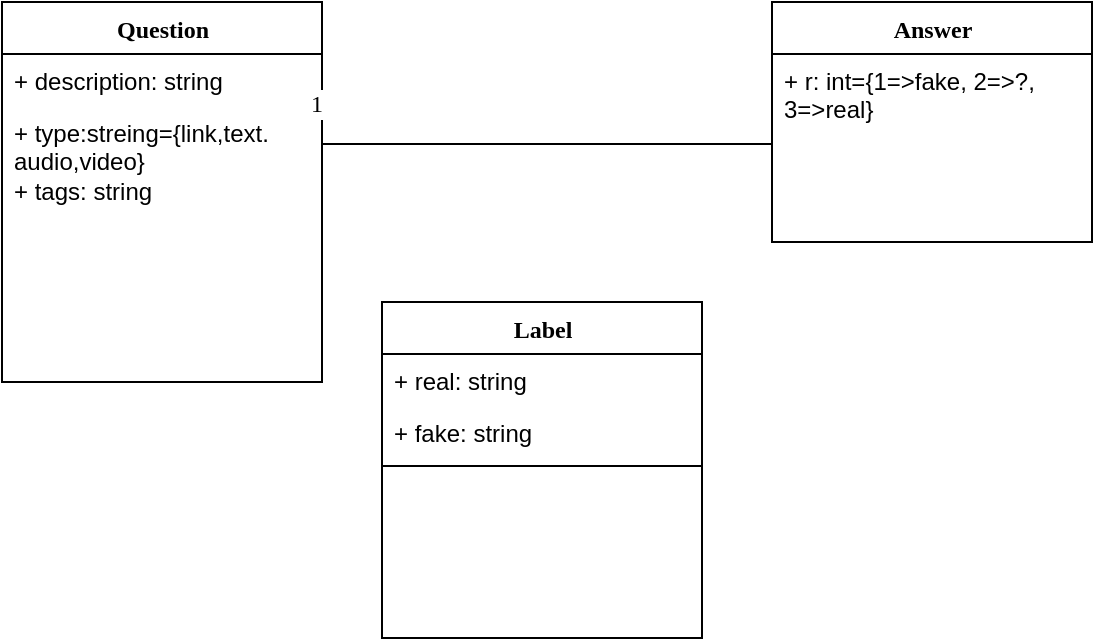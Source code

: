 <mxfile type="device" version="12.9.11"><diagram id="6133507b-19e7-1e82-6fc7-422aa6c4b21f" name="Page-1"><mxGraphModel grid="1" shadow="0" math="0" background="#ffffff" pageHeight="850" pageWidth="1100" pageScale="1" page="1" fold="1" arrows="1" connect="1" tooltips="1" guides="1" gridSize="10" dy="466" dx="782"><root><mxCell id="0"/><mxCell id="1" parent="0"/><mxCell id="235556782a83e6d0-1" value="Label" parent="1" vertex="1" style="swimlane;html=1;fontStyle=1;align=center;verticalAlign=top;childLayout=stackLayout;horizontal=1;startSize=26;horizontalStack=0;resizeParent=1;resizeLast=0;collapsible=1;marginBottom=0;swimlaneFillColor=#ffffff;rounded=0;shadow=0;comic=0;labelBackgroundColor=none;strokeWidth=1;fillColor=none;fontFamily=Verdana;fontSize=12"><mxGeometry as="geometry" height="168" width="160" y="270" x="470"/></mxCell><mxCell id="235556782a83e6d0-2" value="+ real: string" parent="235556782a83e6d0-1" vertex="1" style="text;html=1;strokeColor=none;fillColor=none;align=left;verticalAlign=top;spacingLeft=4;spacingRight=4;whiteSpace=wrap;overflow=hidden;rotatable=0;points=[[0,0.5],[1,0.5]];portConstraint=eastwest;"><mxGeometry as="geometry" height="26" width="160" y="26"/></mxCell><mxCell id="235556782a83e6d0-3" value="+ fake: string" parent="235556782a83e6d0-1" vertex="1" style="text;html=1;strokeColor=none;fillColor=none;align=left;verticalAlign=top;spacingLeft=4;spacingRight=4;whiteSpace=wrap;overflow=hidden;rotatable=0;points=[[0,0.5],[1,0.5]];portConstraint=eastwest;"><mxGeometry as="geometry" height="26" width="160" y="52"/></mxCell><mxCell id="235556782a83e6d0-6" value="" parent="235556782a83e6d0-1" vertex="1" style="line;html=1;strokeWidth=1;fillColor=none;align=left;verticalAlign=middle;spacingTop=-1;spacingLeft=3;spacingRight=3;rotatable=0;labelPosition=right;points=[];portConstraint=eastwest;"><mxGeometry as="geometry" height="8" width="160" y="78"/></mxCell><mxCell id="78961159f06e98e8-17" value="Question" parent="1" vertex="1" style="swimlane;html=1;fontStyle=1;align=center;verticalAlign=top;childLayout=stackLayout;horizontal=1;startSize=26;horizontalStack=0;resizeParent=1;resizeLast=0;collapsible=1;marginBottom=0;swimlaneFillColor=#ffffff;rounded=0;shadow=0;comic=0;labelBackgroundColor=none;strokeWidth=1;fillColor=none;fontFamily=Verdana;fontSize=12"><mxGeometry as="geometry" height="190" width="160" y="120" x="280"/></mxCell><mxCell id="78961159f06e98e8-23" value="+ description: string" parent="78961159f06e98e8-17" vertex="1" style="text;html=1;strokeColor=none;fillColor=none;align=left;verticalAlign=top;spacingLeft=4;spacingRight=4;whiteSpace=wrap;overflow=hidden;rotatable=0;points=[[0,0.5],[1,0.5]];portConstraint=eastwest;"><mxGeometry as="geometry" height="26" width="160" y="26"/></mxCell><mxCell id="78961159f06e98e8-24" value="+ type:streing={link,text. audio,video}&amp;nbsp;&lt;br&gt;+ tags: string" parent="78961159f06e98e8-17" vertex="1" style="text;html=1;strokeColor=none;fillColor=none;align=left;verticalAlign=top;spacingLeft=4;spacingRight=4;whiteSpace=wrap;overflow=hidden;rotatable=0;points=[[0,0.5],[1,0.5]];portConstraint=eastwest;"><mxGeometry as="geometry" height="58" width="160" y="52"/></mxCell><mxCell id="b94bc138ca980ef-8" parent="1" style="edgeStyle=orthogonalEdgeStyle;rounded=0;html=1;labelBackgroundColor=none;startArrow=none;startFill=0;startSize=8;endArrow=none;endFill=0;endSize=16;fontFamily=Verdana;fontSize=12;" edge="1" target="78961159f06e98e8-17" source="78961159f06e98e8-43"><mxGeometry as="geometry" relative="1"><Array as="points"><mxPoint y="191" x="565"/><mxPoint y="191" x="565"/></Array></mxGeometry></mxCell><mxCell id="b94bc138ca980ef-15" value="0..1" parent="b94bc138ca980ef-8" vertex="1" style="text;html=1;resizable=0;points=[];align=center;verticalAlign=middle;labelBackgroundColor=#ffffff;fontSize=12;fontFamily=Verdana" connectable="0"><mxGeometry as="geometry" relative="1" y="-86" x="-0.575"><mxPoint as="offset" y="71" x="80"/></mxGeometry></mxCell><mxCell id="b94bc138ca980ef-16" value="1" parent="b94bc138ca980ef-8" vertex="1" style="text;html=1;resizable=0;points=[];align=center;verticalAlign=middle;labelBackgroundColor=#ffffff;fontSize=12;fontFamily=Verdana" connectable="0"><mxGeometry as="geometry" relative="1" y="-1" x="0.892"><mxPoint as="offset" y="-19" x="-15"/></mxGeometry></mxCell><mxCell id="78961159f06e98e8-43" value="Answer" parent="1" vertex="1" style="swimlane;html=1;fontStyle=1;align=center;verticalAlign=top;childLayout=stackLayout;horizontal=1;startSize=26;horizontalStack=0;resizeParent=1;resizeLast=0;collapsible=1;marginBottom=0;swimlaneFillColor=#ffffff;rounded=0;shadow=0;comic=0;labelBackgroundColor=none;strokeWidth=1;fillColor=none;fontFamily=Verdana;fontSize=12"><mxGeometry as="geometry" height="120" width="160" y="120" x="665"/></mxCell><mxCell id="78961159f06e98e8-44" value="+ r: int={1=&amp;gt;fake, 2=&amp;gt;?, 3=&amp;gt;real}" parent="78961159f06e98e8-43" vertex="1" style="text;html=1;strokeColor=none;fillColor=none;align=left;verticalAlign=top;spacingLeft=4;spacingRight=4;whiteSpace=wrap;overflow=hidden;rotatable=0;points=[[0,0.5],[1,0.5]];portConstraint=eastwest;"><mxGeometry as="geometry" height="54" width="160" y="26"/></mxCell></root></mxGraphModel></diagram></mxfile>